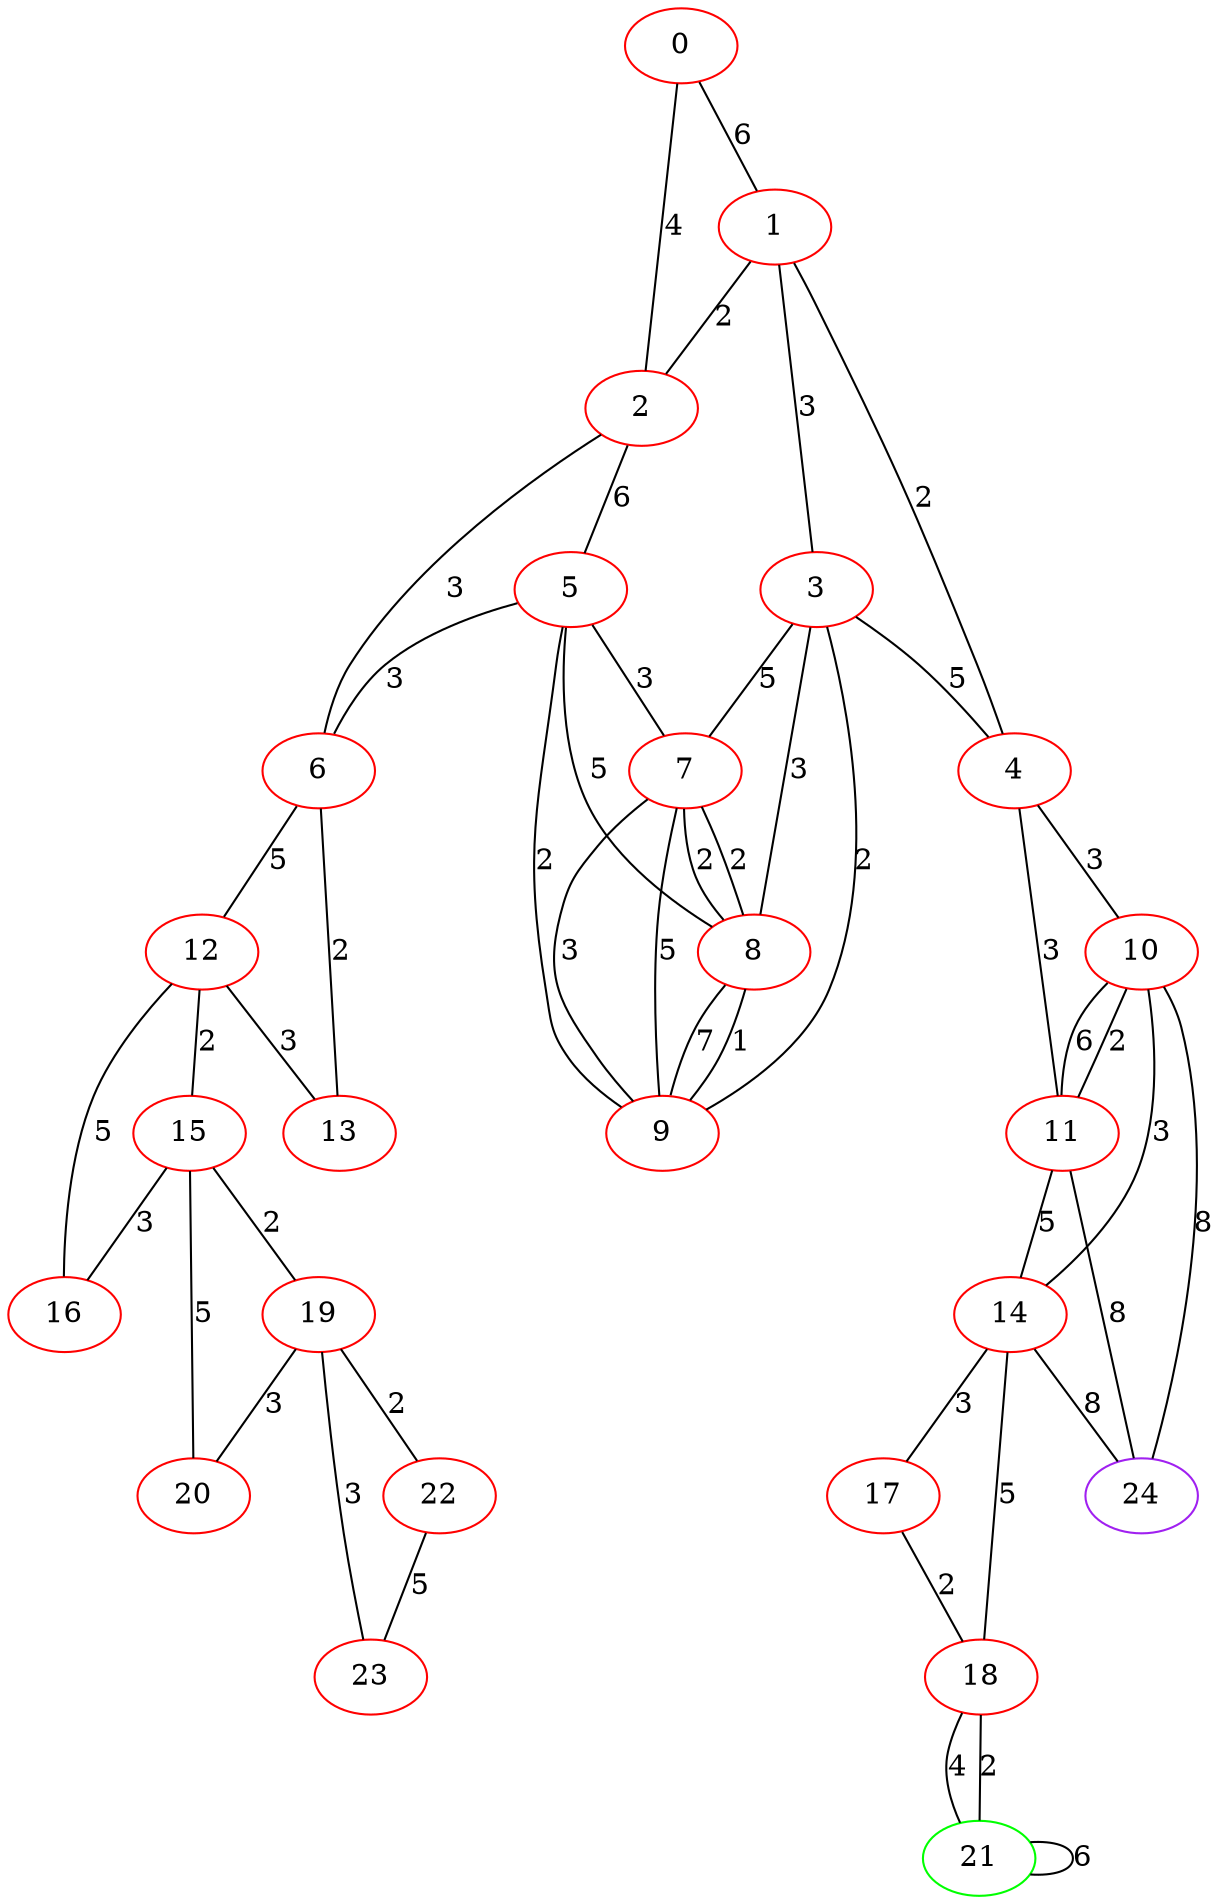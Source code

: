 graph "" {
0 [color=red, weight=1];
1 [color=red, weight=1];
2 [color=red, weight=1];
3 [color=red, weight=1];
4 [color=red, weight=1];
5 [color=red, weight=1];
6 [color=red, weight=1];
7 [color=red, weight=1];
8 [color=red, weight=1];
9 [color=red, weight=1];
10 [color=red, weight=1];
11 [color=red, weight=1];
12 [color=red, weight=1];
13 [color=red, weight=1];
14 [color=red, weight=1];
15 [color=red, weight=1];
16 [color=red, weight=1];
17 [color=red, weight=1];
18 [color=red, weight=1];
19 [color=red, weight=1];
20 [color=red, weight=1];
21 [color=green, weight=2];
22 [color=red, weight=1];
23 [color=red, weight=1];
24 [color=purple, weight=4];
0 -- 1  [key=0, label=6];
0 -- 2  [key=0, label=4];
1 -- 2  [key=0, label=2];
1 -- 3  [key=0, label=3];
1 -- 4  [key=0, label=2];
2 -- 5  [key=0, label=6];
2 -- 6  [key=0, label=3];
3 -- 8  [key=0, label=3];
3 -- 9  [key=0, label=2];
3 -- 4  [key=0, label=5];
3 -- 7  [key=0, label=5];
4 -- 10  [key=0, label=3];
4 -- 11  [key=0, label=3];
5 -- 8  [key=0, label=5];
5 -- 9  [key=0, label=2];
5 -- 6  [key=0, label=3];
5 -- 7  [key=0, label=3];
6 -- 12  [key=0, label=5];
6 -- 13  [key=0, label=2];
7 -- 8  [key=0, label=2];
7 -- 8  [key=1, label=2];
7 -- 9  [key=0, label=3];
7 -- 9  [key=1, label=5];
8 -- 9  [key=0, label=1];
8 -- 9  [key=1, label=7];
10 -- 24  [key=0, label=8];
10 -- 11  [key=0, label=6];
10 -- 11  [key=1, label=2];
10 -- 14  [key=0, label=3];
11 -- 24  [key=0, label=8];
11 -- 14  [key=0, label=5];
12 -- 16  [key=0, label=5];
12 -- 13  [key=0, label=3];
12 -- 15  [key=0, label=2];
14 -- 24  [key=0, label=8];
14 -- 17  [key=0, label=3];
14 -- 18  [key=0, label=5];
15 -- 16  [key=0, label=3];
15 -- 20  [key=0, label=5];
15 -- 19  [key=0, label=2];
17 -- 18  [key=0, label=2];
18 -- 21  [key=0, label=4];
18 -- 21  [key=1, label=2];
19 -- 20  [key=0, label=3];
19 -- 22  [key=0, label=2];
19 -- 23  [key=0, label=3];
21 -- 21  [key=0, label=6];
22 -- 23  [key=0, label=5];
}
